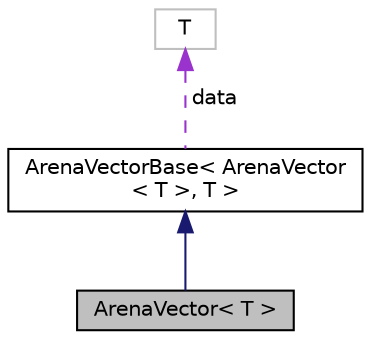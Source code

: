 digraph "ArenaVector&lt; T &gt;"
{
  edge [fontname="Helvetica",fontsize="10",labelfontname="Helvetica",labelfontsize="10"];
  node [fontname="Helvetica",fontsize="10",shape=record];
  Node2 [label="ArenaVector\< T \>",height=0.2,width=0.4,color="black", fillcolor="grey75", style="filled", fontcolor="black"];
  Node3 -> Node2 [dir="back",color="midnightblue",fontsize="10",style="solid",fontname="Helvetica"];
  Node3 [label="ArenaVectorBase\< ArenaVector\l\< T \>, T \>",height=0.2,width=0.4,color="black", fillcolor="white", style="filled",URL="$class_arena_vector_base.html"];
  Node4 -> Node3 [dir="back",color="darkorchid3",fontsize="10",style="dashed",label=" data" ,fontname="Helvetica"];
  Node4 [label="T",height=0.2,width=0.4,color="grey75", fillcolor="white", style="filled"];
}

